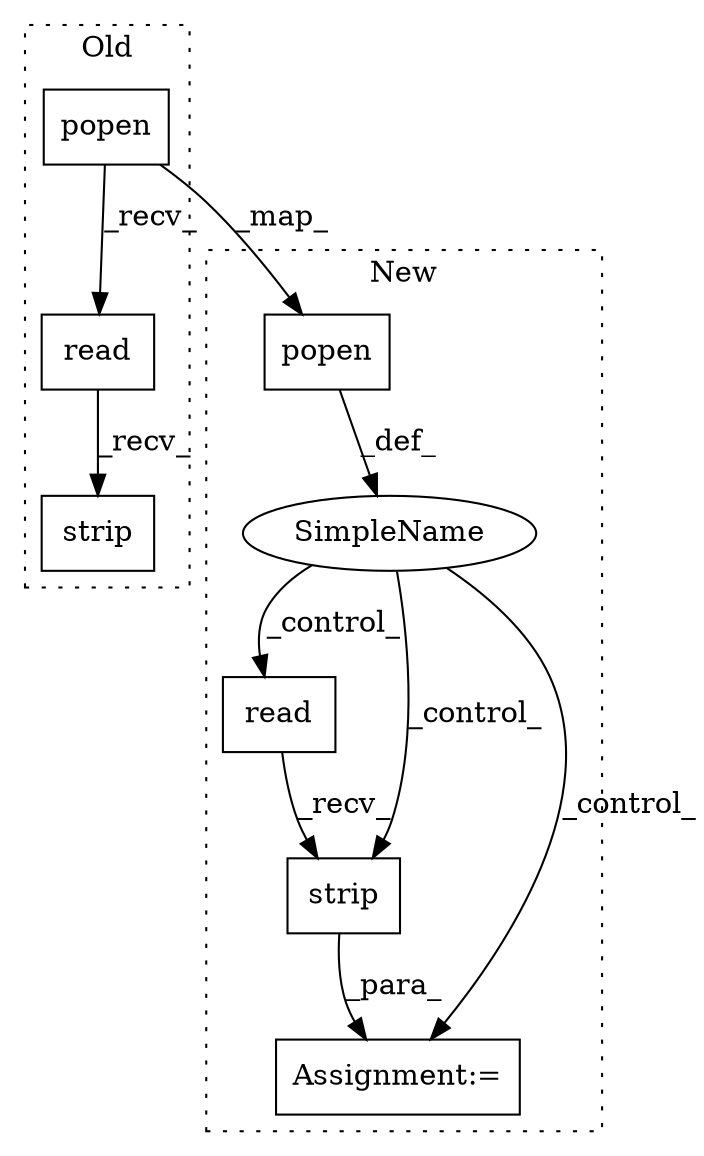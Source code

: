 digraph G {
subgraph cluster0 {
1 [label="popen" a="32" s="35052,35061" l="6,1" shape="box"];
3 [label="strip" a="32" s="35070,35080" l="6,1" shape="box"];
5 [label="read" a="32" s="35063" l="6" shape="box"];
label = "Old";
style="dotted";
}
subgraph cluster1 {
2 [label="popen" a="32" s="36066,36075" l="6,1" shape="box"];
4 [label="read" a="32" s="37210" l="6" shape="box"];
6 [label="SimpleName" a="42" s="" l="" shape="ellipse"];
7 [label="strip" a="32" s="37217,37227" l="6,1" shape="box"];
8 [label="Assignment:=" a="7" s="37201" l="1" shape="box"];
label = "New";
style="dotted";
}
1 -> 2 [label="_map_"];
1 -> 5 [label="_recv_"];
2 -> 6 [label="_def_"];
4 -> 7 [label="_recv_"];
5 -> 3 [label="_recv_"];
6 -> 7 [label="_control_"];
6 -> 4 [label="_control_"];
6 -> 8 [label="_control_"];
7 -> 8 [label="_para_"];
}